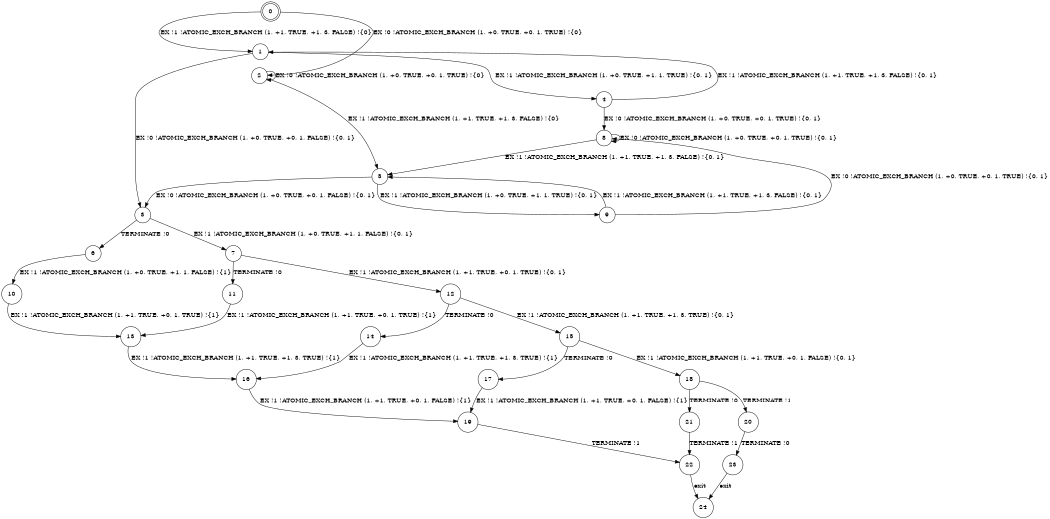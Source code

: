 digraph BCG {
size = "7, 10.5";
center = TRUE;
node [shape = circle];
0 [peripheries = 2];
0 -> 1 [label = "EX !1 !ATOMIC_EXCH_BRANCH (1, +1, TRUE, +1, 3, FALSE) !{0}"];
0 -> 2 [label = "EX !0 !ATOMIC_EXCH_BRANCH (1, +0, TRUE, +0, 1, TRUE) !{0}"];
1 -> 3 [label = "EX !0 !ATOMIC_EXCH_BRANCH (1, +0, TRUE, +0, 1, FALSE) !{0, 1}"];
1 -> 4 [label = "EX !1 !ATOMIC_EXCH_BRANCH (1, +0, TRUE, +1, 1, TRUE) !{0, 1}"];
2 -> 5 [label = "EX !1 !ATOMIC_EXCH_BRANCH (1, +1, TRUE, +1, 3, FALSE) !{0}"];
2 -> 2 [label = "EX !0 !ATOMIC_EXCH_BRANCH (1, +0, TRUE, +0, 1, TRUE) !{0}"];
3 -> 6 [label = "TERMINATE !0"];
3 -> 7 [label = "EX !1 !ATOMIC_EXCH_BRANCH (1, +0, TRUE, +1, 1, FALSE) !{0, 1}"];
4 -> 8 [label = "EX !0 !ATOMIC_EXCH_BRANCH (1, +0, TRUE, +0, 1, TRUE) !{0, 1}"];
4 -> 1 [label = "EX !1 !ATOMIC_EXCH_BRANCH (1, +1, TRUE, +1, 3, FALSE) !{0, 1}"];
5 -> 9 [label = "EX !1 !ATOMIC_EXCH_BRANCH (1, +0, TRUE, +1, 1, TRUE) !{0, 1}"];
5 -> 3 [label = "EX !0 !ATOMIC_EXCH_BRANCH (1, +0, TRUE, +0, 1, FALSE) !{0, 1}"];
6 -> 10 [label = "EX !1 !ATOMIC_EXCH_BRANCH (1, +0, TRUE, +1, 1, FALSE) !{1}"];
7 -> 11 [label = "TERMINATE !0"];
7 -> 12 [label = "EX !1 !ATOMIC_EXCH_BRANCH (1, +1, TRUE, +0, 1, TRUE) !{0, 1}"];
8 -> 5 [label = "EX !1 !ATOMIC_EXCH_BRANCH (1, +1, TRUE, +1, 3, FALSE) !{0, 1}"];
8 -> 8 [label = "EX !0 !ATOMIC_EXCH_BRANCH (1, +0, TRUE, +0, 1, TRUE) !{0, 1}"];
9 -> 5 [label = "EX !1 !ATOMIC_EXCH_BRANCH (1, +1, TRUE, +1, 3, FALSE) !{0, 1}"];
9 -> 8 [label = "EX !0 !ATOMIC_EXCH_BRANCH (1, +0, TRUE, +0, 1, TRUE) !{0, 1}"];
10 -> 13 [label = "EX !1 !ATOMIC_EXCH_BRANCH (1, +1, TRUE, +0, 1, TRUE) !{1}"];
11 -> 13 [label = "EX !1 !ATOMIC_EXCH_BRANCH (1, +1, TRUE, +0, 1, TRUE) !{1}"];
12 -> 14 [label = "TERMINATE !0"];
12 -> 15 [label = "EX !1 !ATOMIC_EXCH_BRANCH (1, +1, TRUE, +1, 3, TRUE) !{0, 1}"];
13 -> 16 [label = "EX !1 !ATOMIC_EXCH_BRANCH (1, +1, TRUE, +1, 3, TRUE) !{1}"];
14 -> 16 [label = "EX !1 !ATOMIC_EXCH_BRANCH (1, +1, TRUE, +1, 3, TRUE) !{1}"];
15 -> 17 [label = "TERMINATE !0"];
15 -> 18 [label = "EX !1 !ATOMIC_EXCH_BRANCH (1, +1, TRUE, +0, 1, FALSE) !{0, 1}"];
16 -> 19 [label = "EX !1 !ATOMIC_EXCH_BRANCH (1, +1, TRUE, +0, 1, FALSE) !{1}"];
17 -> 19 [label = "EX !1 !ATOMIC_EXCH_BRANCH (1, +1, TRUE, +0, 1, FALSE) !{1}"];
18 -> 20 [label = "TERMINATE !1"];
18 -> 21 [label = "TERMINATE !0"];
19 -> 22 [label = "TERMINATE !1"];
20 -> 23 [label = "TERMINATE !0"];
21 -> 22 [label = "TERMINATE !1"];
22 -> 24 [label = "exit"];
23 -> 24 [label = "exit"];
}

